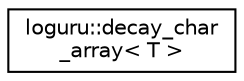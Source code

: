 digraph "Graphical Class Hierarchy"
{
  edge [fontname="Helvetica",fontsize="10",labelfontname="Helvetica",labelfontsize="10"];
  node [fontname="Helvetica",fontsize="10",shape=record];
  rankdir="LR";
  Node0 [label="loguru::decay_char\l_array\< T \>",height=0.2,width=0.4,color="black", fillcolor="white", style="filled",URL="$structloguru_1_1decay__char__array.html"];
}
